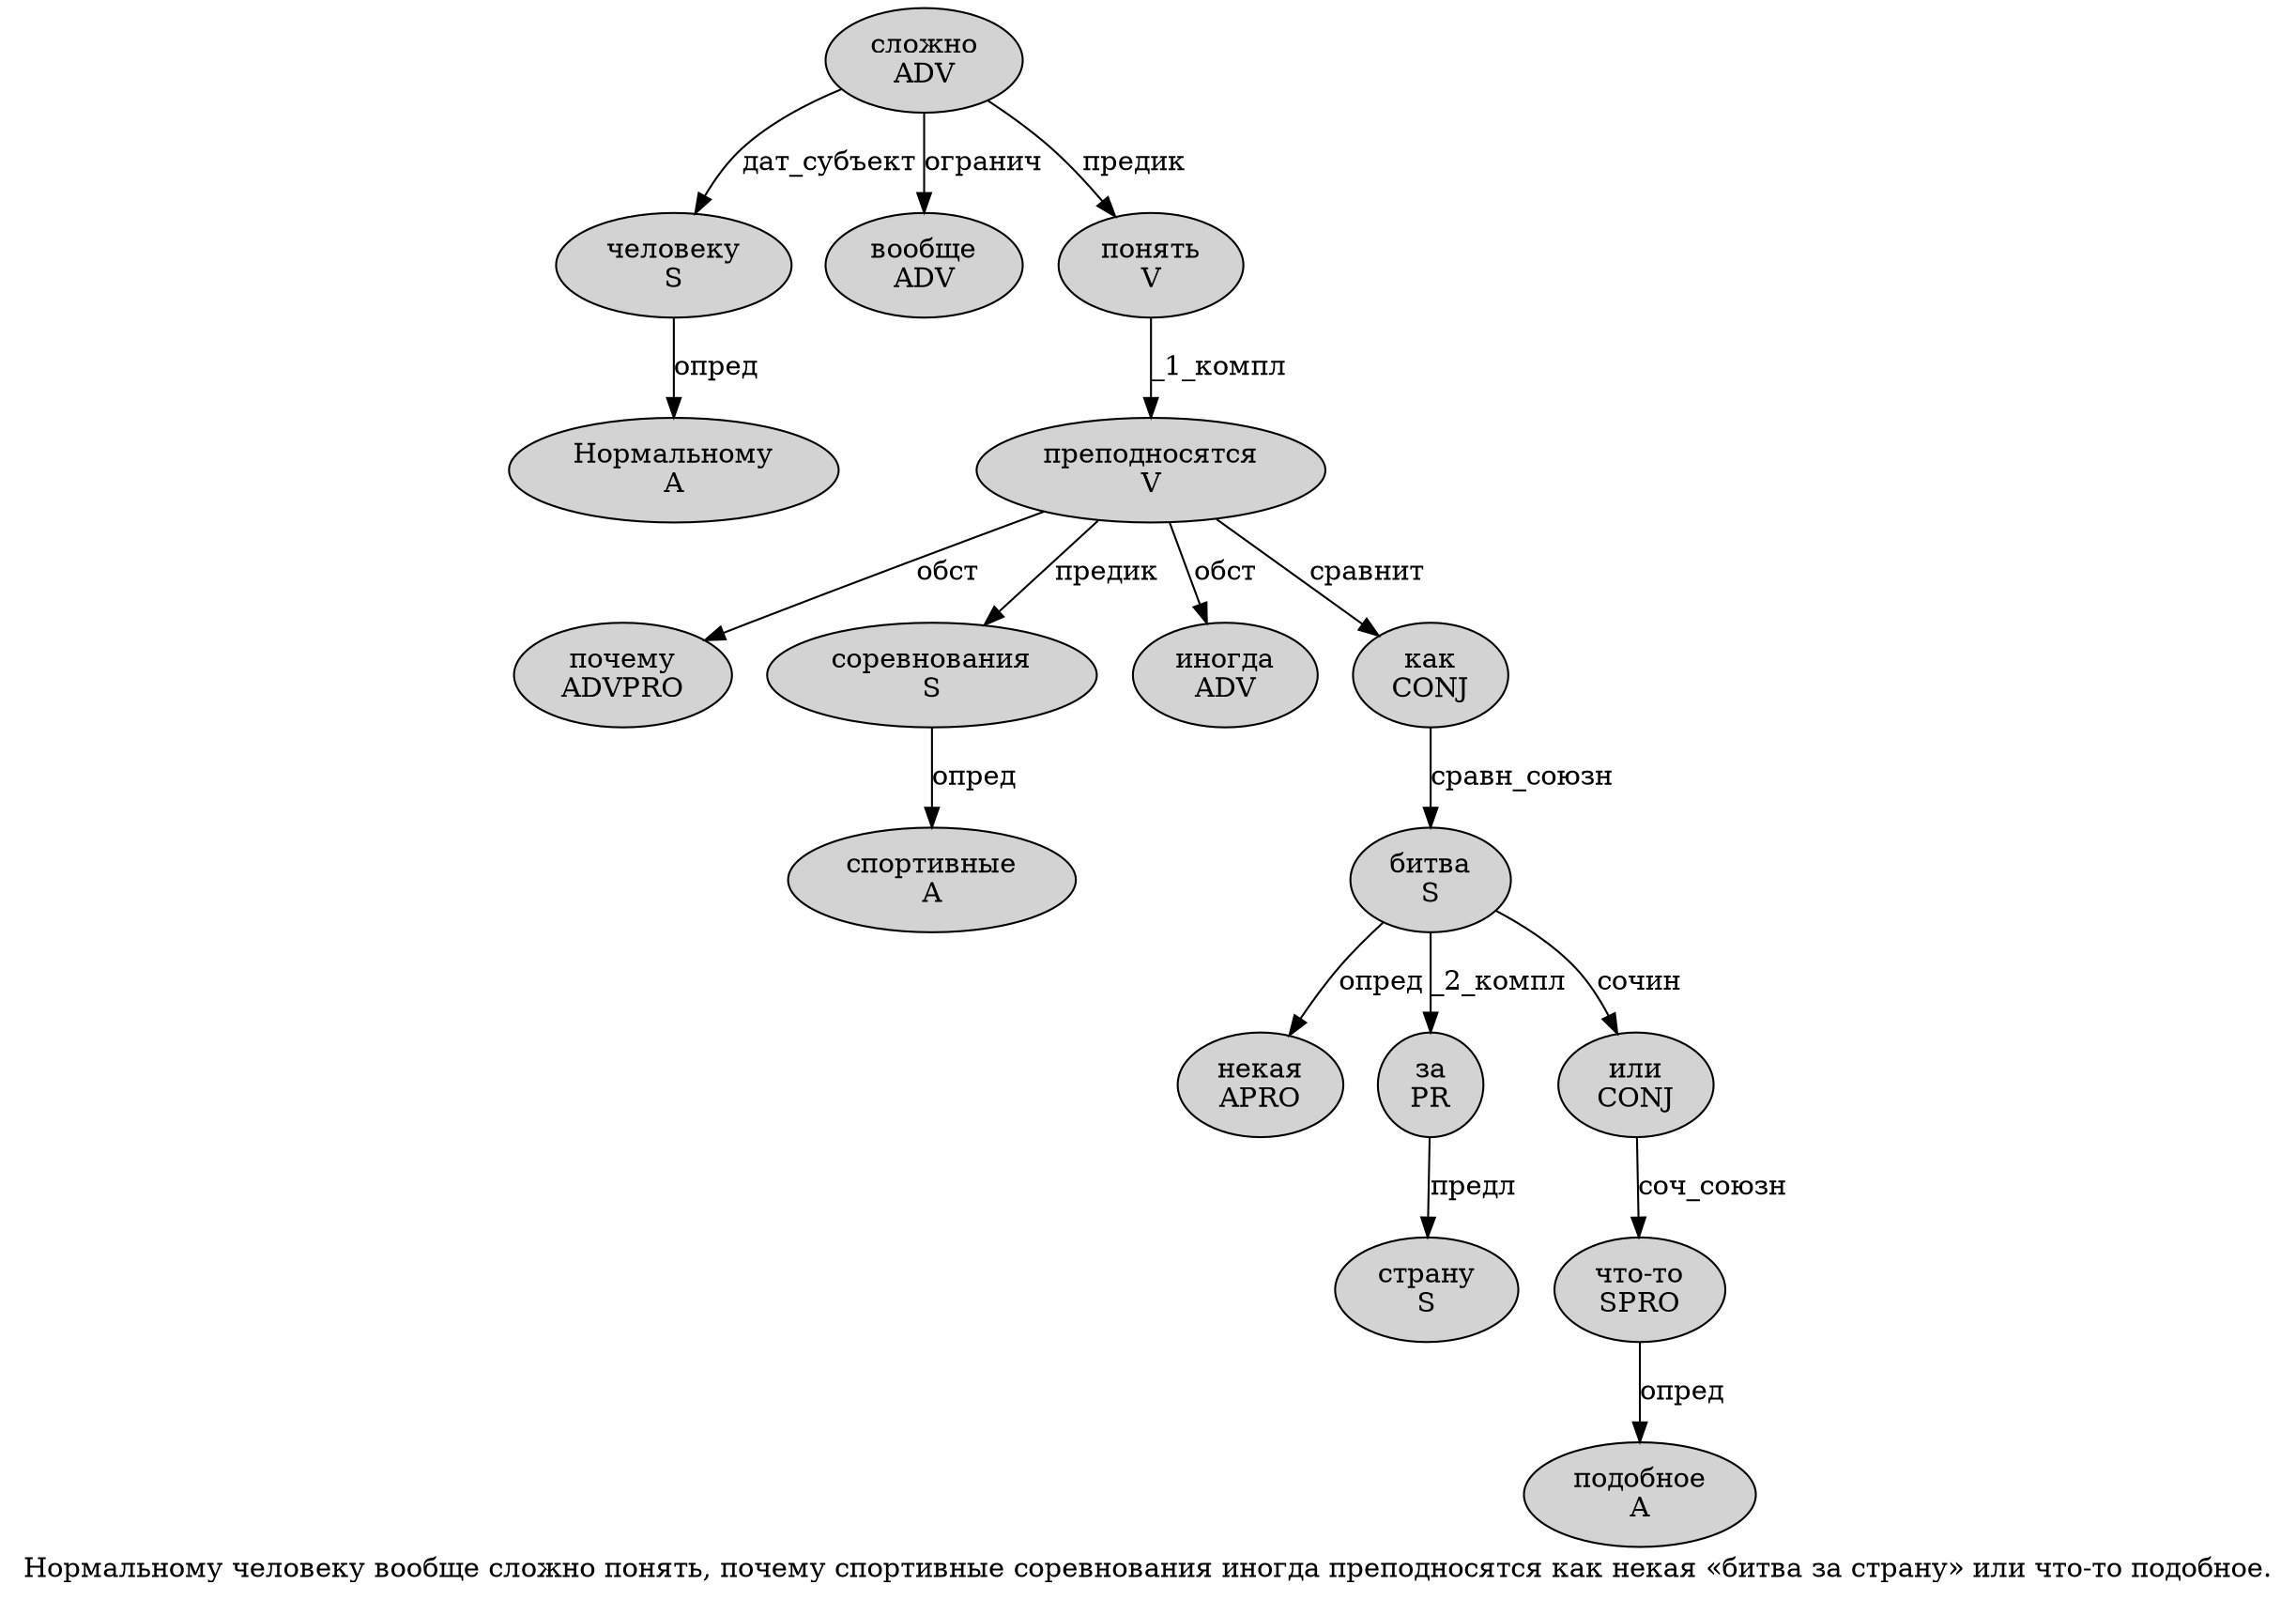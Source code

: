 digraph SENTENCE_3773 {
	graph [label="Нормальному человеку вообще сложно понять, почему спортивные соревнования иногда преподносятся как некая «битва за страну» или что-то подобное."]
	node [style=filled]
		0 [label="Нормальному
A" color="" fillcolor=lightgray penwidth=1 shape=ellipse]
		1 [label="человеку
S" color="" fillcolor=lightgray penwidth=1 shape=ellipse]
		2 [label="вообще
ADV" color="" fillcolor=lightgray penwidth=1 shape=ellipse]
		3 [label="сложно
ADV" color="" fillcolor=lightgray penwidth=1 shape=ellipse]
		4 [label="понять
V" color="" fillcolor=lightgray penwidth=1 shape=ellipse]
		6 [label="почему
ADVPRO" color="" fillcolor=lightgray penwidth=1 shape=ellipse]
		7 [label="спортивные
A" color="" fillcolor=lightgray penwidth=1 shape=ellipse]
		8 [label="соревнования
S" color="" fillcolor=lightgray penwidth=1 shape=ellipse]
		9 [label="иногда
ADV" color="" fillcolor=lightgray penwidth=1 shape=ellipse]
		10 [label="преподносятся
V" color="" fillcolor=lightgray penwidth=1 shape=ellipse]
		11 [label="как
CONJ" color="" fillcolor=lightgray penwidth=1 shape=ellipse]
		12 [label="некая
APRO" color="" fillcolor=lightgray penwidth=1 shape=ellipse]
		14 [label="битва
S" color="" fillcolor=lightgray penwidth=1 shape=ellipse]
		15 [label="за
PR" color="" fillcolor=lightgray penwidth=1 shape=ellipse]
		16 [label="страну
S" color="" fillcolor=lightgray penwidth=1 shape=ellipse]
		18 [label="или
CONJ" color="" fillcolor=lightgray penwidth=1 shape=ellipse]
		19 [label="что-то
SPRO" color="" fillcolor=lightgray penwidth=1 shape=ellipse]
		20 [label="подобное
A" color="" fillcolor=lightgray penwidth=1 shape=ellipse]
			8 -> 7 [label="опред"]
			11 -> 14 [label="сравн_союзн"]
			4 -> 10 [label="_1_компл"]
			18 -> 19 [label="соч_союзн"]
			10 -> 6 [label="обст"]
			10 -> 8 [label="предик"]
			10 -> 9 [label="обст"]
			10 -> 11 [label="сравнит"]
			19 -> 20 [label="опред"]
			1 -> 0 [label="опред"]
			3 -> 1 [label="дат_субъект"]
			3 -> 2 [label="огранич"]
			3 -> 4 [label="предик"]
			15 -> 16 [label="предл"]
			14 -> 12 [label="опред"]
			14 -> 15 [label="_2_компл"]
			14 -> 18 [label="сочин"]
}